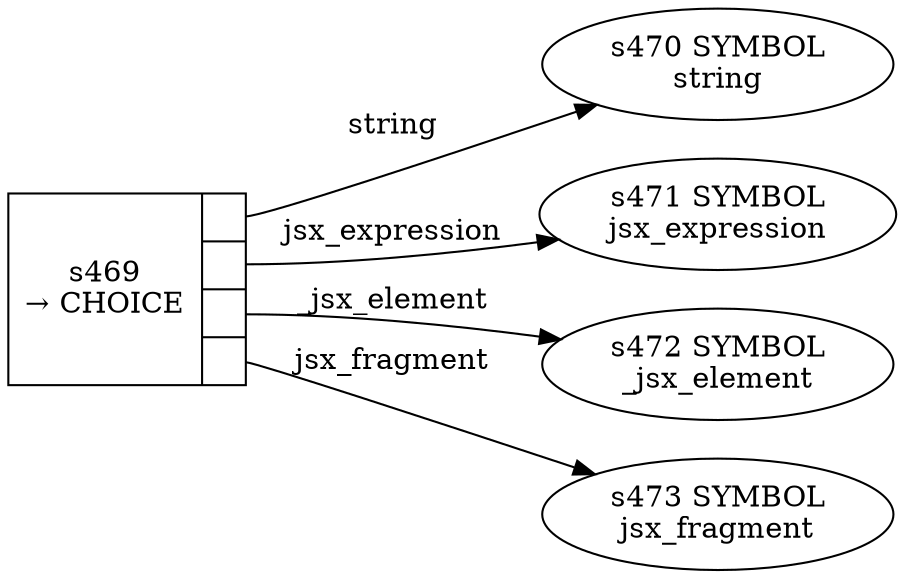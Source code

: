 
  digraph _jsx_attribute_value {
  
    rankdir=LR;
  
    s469 [label="{s469\n&rarr; CHOICE|{<p0>|<p1>|<p2>|<p3>}}", shape=record, fixedsize=false, peripheries=1];
  s470 [label="s470 SYMBOL\nstring" href="javascript-grammar.json.string.dot.svg"];
  s469:p0 -> s470 [label="string"];
  s471 [label="s471 SYMBOL\njsx_expression" href="javascript-grammar.json.jsx_expression.dot.svg"];
  s469:p1 -> s471 [label="jsx_expression"];
  s472 [label="s472 SYMBOL\n_jsx_element" href="javascript-grammar.json._jsx_element.dot.svg"];
  s469:p2 -> s472 [label="_jsx_element"];
  s473 [label="s473 SYMBOL\njsx_fragment" href="javascript-grammar.json.jsx_fragment.dot.svg"];
  s469:p3 -> s473 [label="jsx_fragment"];
  
  }
  